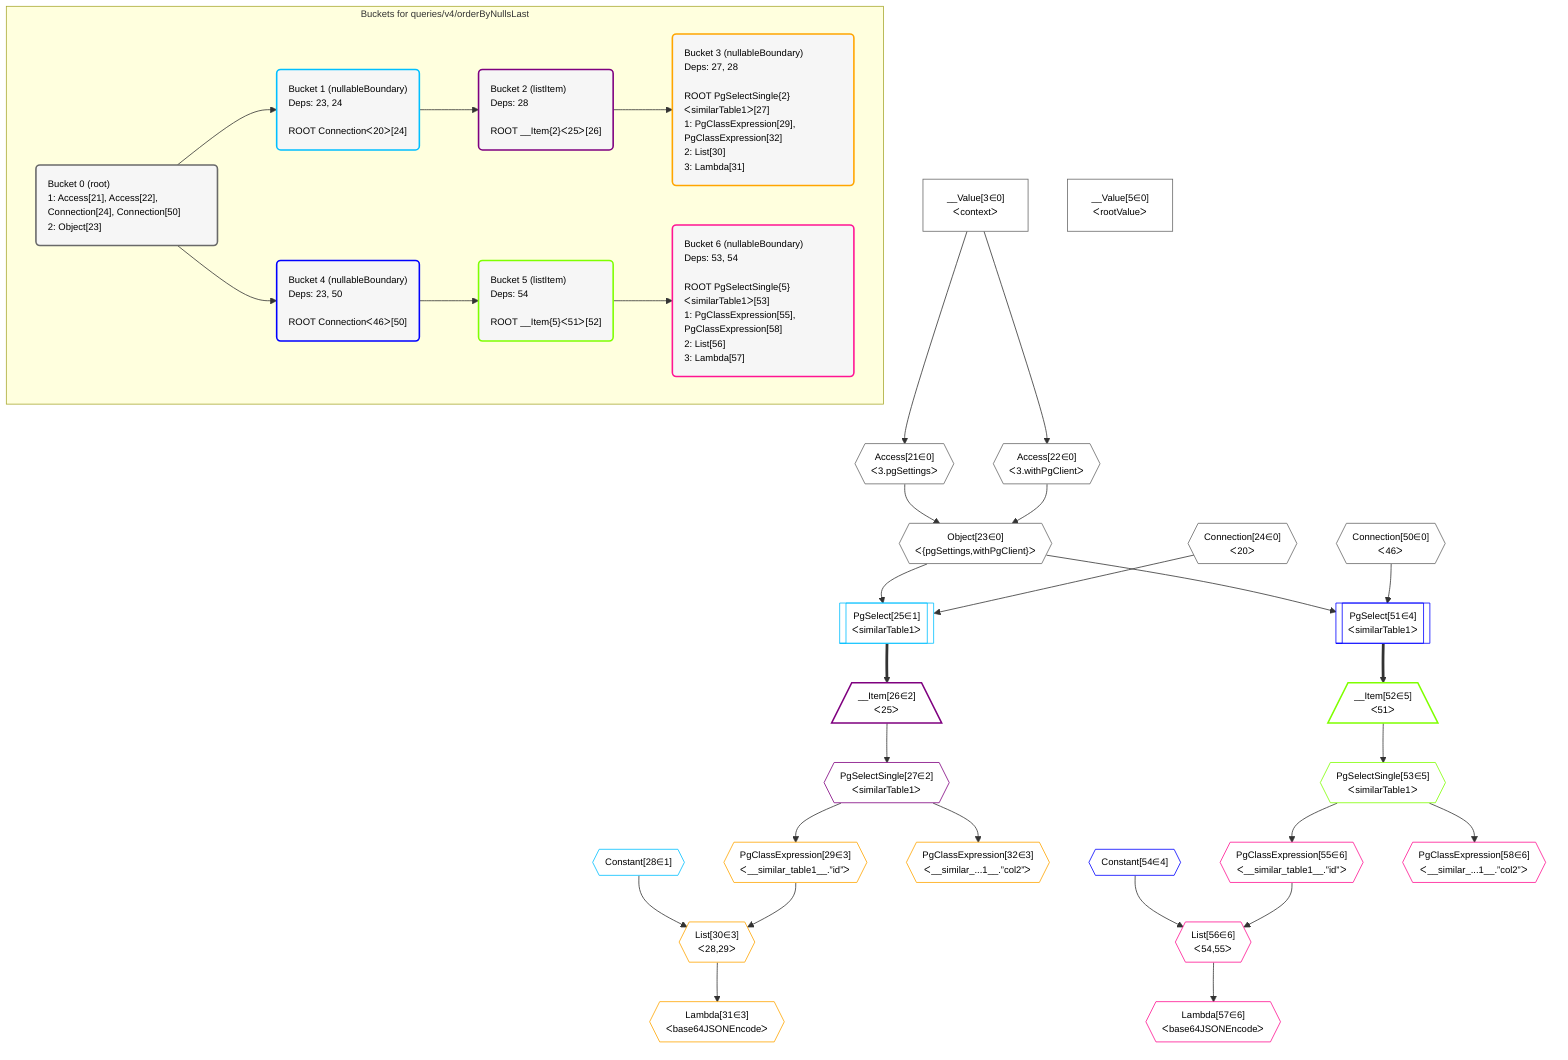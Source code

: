 %%{init: {'themeVariables': { 'fontSize': '12px'}}}%%
graph TD
    classDef path fill:#eee,stroke:#000,color:#000
    classDef plan fill:#fff,stroke-width:1px,color:#000
    classDef itemplan fill:#fff,stroke-width:2px,color:#000
    classDef unbatchedplan fill:#dff,stroke-width:1px,color:#000
    classDef sideeffectplan fill:#fcc,stroke-width:2px,color:#000
    classDef bucket fill:#f6f6f6,color:#000,stroke-width:2px,text-align:left


    %% define steps
    __Value3["__Value[3∈0]<br />ᐸcontextᐳ"]:::plan
    __Value5["__Value[5∈0]<br />ᐸrootValueᐳ"]:::plan
    Access21{{"Access[21∈0]<br />ᐸ3.pgSettingsᐳ"}}:::plan
    Access22{{"Access[22∈0]<br />ᐸ3.withPgClientᐳ"}}:::plan
    Object23{{"Object[23∈0]<br />ᐸ{pgSettings,withPgClient}ᐳ"}}:::plan
    Connection24{{"Connection[24∈0]<br />ᐸ20ᐳ"}}:::plan
    PgSelect25[["PgSelect[25∈1]<br />ᐸsimilarTable1ᐳ"]]:::plan
    __Item26[/"__Item[26∈2]<br />ᐸ25ᐳ"\]:::itemplan
    PgSelectSingle27{{"PgSelectSingle[27∈2]<br />ᐸsimilarTable1ᐳ"}}:::plan
    Constant28{{"Constant[28∈1]"}}:::plan
    PgClassExpression29{{"PgClassExpression[29∈3]<br />ᐸ__similar_table1__.”id”ᐳ"}}:::plan
    List30{{"List[30∈3]<br />ᐸ28,29ᐳ"}}:::plan
    Lambda31{{"Lambda[31∈3]<br />ᐸbase64JSONEncodeᐳ"}}:::plan
    PgClassExpression32{{"PgClassExpression[32∈3]<br />ᐸ__similar_...1__.”col2”ᐳ"}}:::plan
    Connection50{{"Connection[50∈0]<br />ᐸ46ᐳ"}}:::plan
    PgSelect51[["PgSelect[51∈4]<br />ᐸsimilarTable1ᐳ"]]:::plan
    __Item52[/"__Item[52∈5]<br />ᐸ51ᐳ"\]:::itemplan
    PgSelectSingle53{{"PgSelectSingle[53∈5]<br />ᐸsimilarTable1ᐳ"}}:::plan
    Constant54{{"Constant[54∈4]"}}:::plan
    PgClassExpression55{{"PgClassExpression[55∈6]<br />ᐸ__similar_table1__.”id”ᐳ"}}:::plan
    List56{{"List[56∈6]<br />ᐸ54,55ᐳ"}}:::plan
    Lambda57{{"Lambda[57∈6]<br />ᐸbase64JSONEncodeᐳ"}}:::plan
    PgClassExpression58{{"PgClassExpression[58∈6]<br />ᐸ__similar_...1__.”col2”ᐳ"}}:::plan

    %% plan dependencies
    __Value3 --> Access21
    __Value3 --> Access22
    Access21 & Access22 --> Object23
    Object23 & Connection24 --> PgSelect25
    PgSelect25 ==> __Item26
    __Item26 --> PgSelectSingle27
    PgSelectSingle27 --> PgClassExpression29
    Constant28 & PgClassExpression29 --> List30
    List30 --> Lambda31
    PgSelectSingle27 --> PgClassExpression32
    Object23 & Connection50 --> PgSelect51
    PgSelect51 ==> __Item52
    __Item52 --> PgSelectSingle53
    PgSelectSingle53 --> PgClassExpression55
    Constant54 & PgClassExpression55 --> List56
    List56 --> Lambda57
    PgSelectSingle53 --> PgClassExpression58

    subgraph "Buckets for queries/v4/orderByNullsLast"
    Bucket0("Bucket 0 (root)<br />1: Access[21], Access[22], Connection[24], Connection[50]<br />2: Object[23]"):::bucket
    classDef bucket0 stroke:#696969
    class Bucket0,__Value3,__Value5,Access21,Access22,Object23,Connection24,Connection50 bucket0
    Bucket1("Bucket 1 (nullableBoundary)<br />Deps: 23, 24<br /><br />ROOT Connectionᐸ20ᐳ[24]"):::bucket
    classDef bucket1 stroke:#00bfff
    class Bucket1,PgSelect25,Constant28 bucket1
    Bucket2("Bucket 2 (listItem)<br />Deps: 28<br /><br />ROOT __Item{2}ᐸ25ᐳ[26]"):::bucket
    classDef bucket2 stroke:#7f007f
    class Bucket2,__Item26,PgSelectSingle27 bucket2
    Bucket3("Bucket 3 (nullableBoundary)<br />Deps: 27, 28<br /><br />ROOT PgSelectSingle{2}ᐸsimilarTable1ᐳ[27]<br />1: PgClassExpression[29], PgClassExpression[32]<br />2: List[30]<br />3: Lambda[31]"):::bucket
    classDef bucket3 stroke:#ffa500
    class Bucket3,PgClassExpression29,List30,Lambda31,PgClassExpression32 bucket3
    Bucket4("Bucket 4 (nullableBoundary)<br />Deps: 23, 50<br /><br />ROOT Connectionᐸ46ᐳ[50]"):::bucket
    classDef bucket4 stroke:#0000ff
    class Bucket4,PgSelect51,Constant54 bucket4
    Bucket5("Bucket 5 (listItem)<br />Deps: 54<br /><br />ROOT __Item{5}ᐸ51ᐳ[52]"):::bucket
    classDef bucket5 stroke:#7fff00
    class Bucket5,__Item52,PgSelectSingle53 bucket5
    Bucket6("Bucket 6 (nullableBoundary)<br />Deps: 53, 54<br /><br />ROOT PgSelectSingle{5}ᐸsimilarTable1ᐳ[53]<br />1: PgClassExpression[55], PgClassExpression[58]<br />2: List[56]<br />3: Lambda[57]"):::bucket
    classDef bucket6 stroke:#ff1493
    class Bucket6,PgClassExpression55,List56,Lambda57,PgClassExpression58 bucket6
    Bucket0 --> Bucket1 & Bucket4
    Bucket1 --> Bucket2
    Bucket2 --> Bucket3
    Bucket4 --> Bucket5
    Bucket5 --> Bucket6
    end